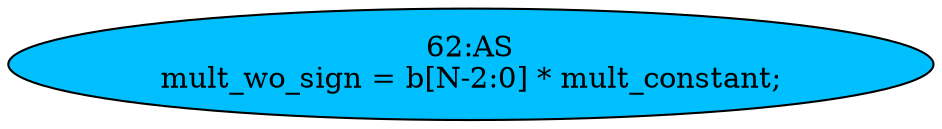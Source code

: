 strict digraph "" {
	node [label="\N"];
	"62:AS"	 [ast="<pyverilog.vparser.ast.Assign object at 0x7f71c7ce9a10>",
		def_var="['mult_wo_sign']",
		fillcolor=deepskyblue,
		label="62:AS
mult_wo_sign = b[N-2:0] * mult_constant;",
		statements="[]",
		style=filled,
		typ=Assign,
		use_var="['b', 'mult_constant']"];
}
